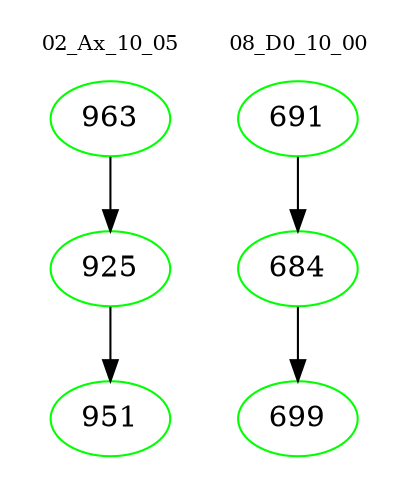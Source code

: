 digraph{
subgraph cluster_0 {
color = white
label = "02_Ax_10_05";
fontsize=10;
T0_963 [label="963", color="green"]
T0_963 -> T0_925 [color="black"]
T0_925 [label="925", color="green"]
T0_925 -> T0_951 [color="black"]
T0_951 [label="951", color="green"]
}
subgraph cluster_1 {
color = white
label = "08_D0_10_00";
fontsize=10;
T1_691 [label="691", color="green"]
T1_691 -> T1_684 [color="black"]
T1_684 [label="684", color="green"]
T1_684 -> T1_699 [color="black"]
T1_699 [label="699", color="green"]
}
}
